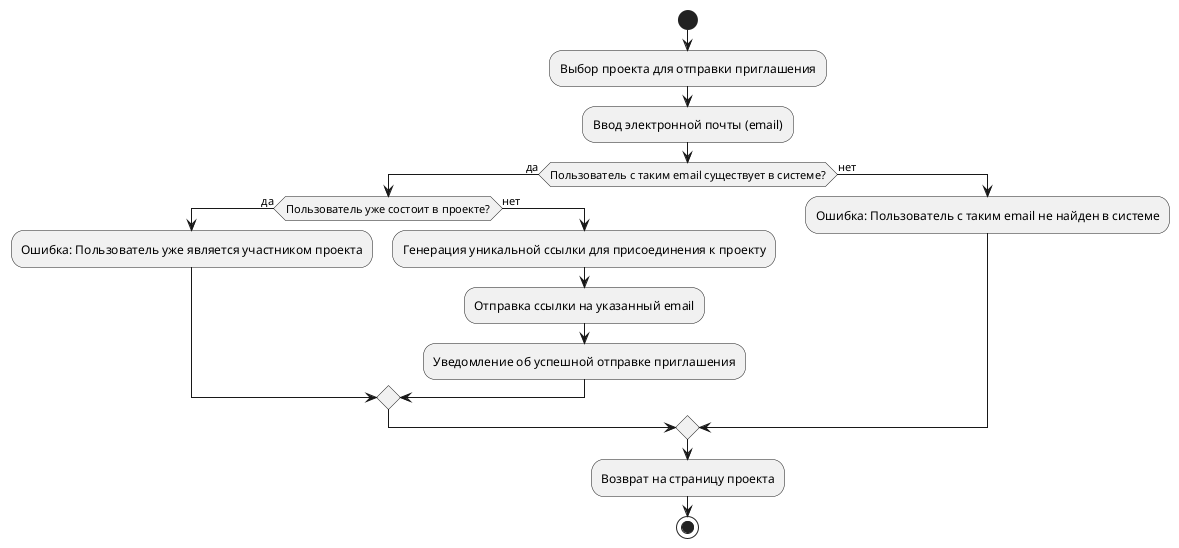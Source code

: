 @startuml InviteToProjectAD
start

:Выбор проекта для отправки приглашения;
:Ввод электронной почты (email);

if (Пользователь с таким email существует в системе?) then (да)
    if (Пользователь уже состоит в проекте?) then (да)
        :Ошибка: Пользователь уже является участником проекта;
    else (нет)
        :Генерация уникальной ссылки для присоединения к проекту;
        :Отправка ссылки на указанный email;
        :Уведомление об успешной отправке приглашения;
    endif
else (нет)
    :Ошибка: Пользователь с таким email не найден в системе;
endif

:Возврат на страницу проекта;
stop
@enduml
